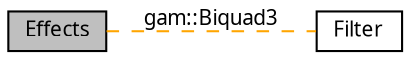 digraph "Effects"
{
  bgcolor="transparent";
  edge [fontname="FreeSans.ttf",fontsize="10",labelfontname="FreeSans.ttf",labelfontsize="10"];
  node [fontname="FreeSans.ttf",fontsize="10",shape=box];
  rankdir=LR;
  Node2 [label="Filter",height=0.2,width=0.4,color="black",URL="$group___filter.html",tooltip="Signal transformers."];
  Node1 [label="Effects",height=0.2,width=0.4,color="black", fillcolor="grey75", style="filled", fontcolor="black",tooltip=" "];
  Node1->Node2 [shape=plaintext, label="gam::Biquad3", color="orange", dir="none", style="dashed"];
}
